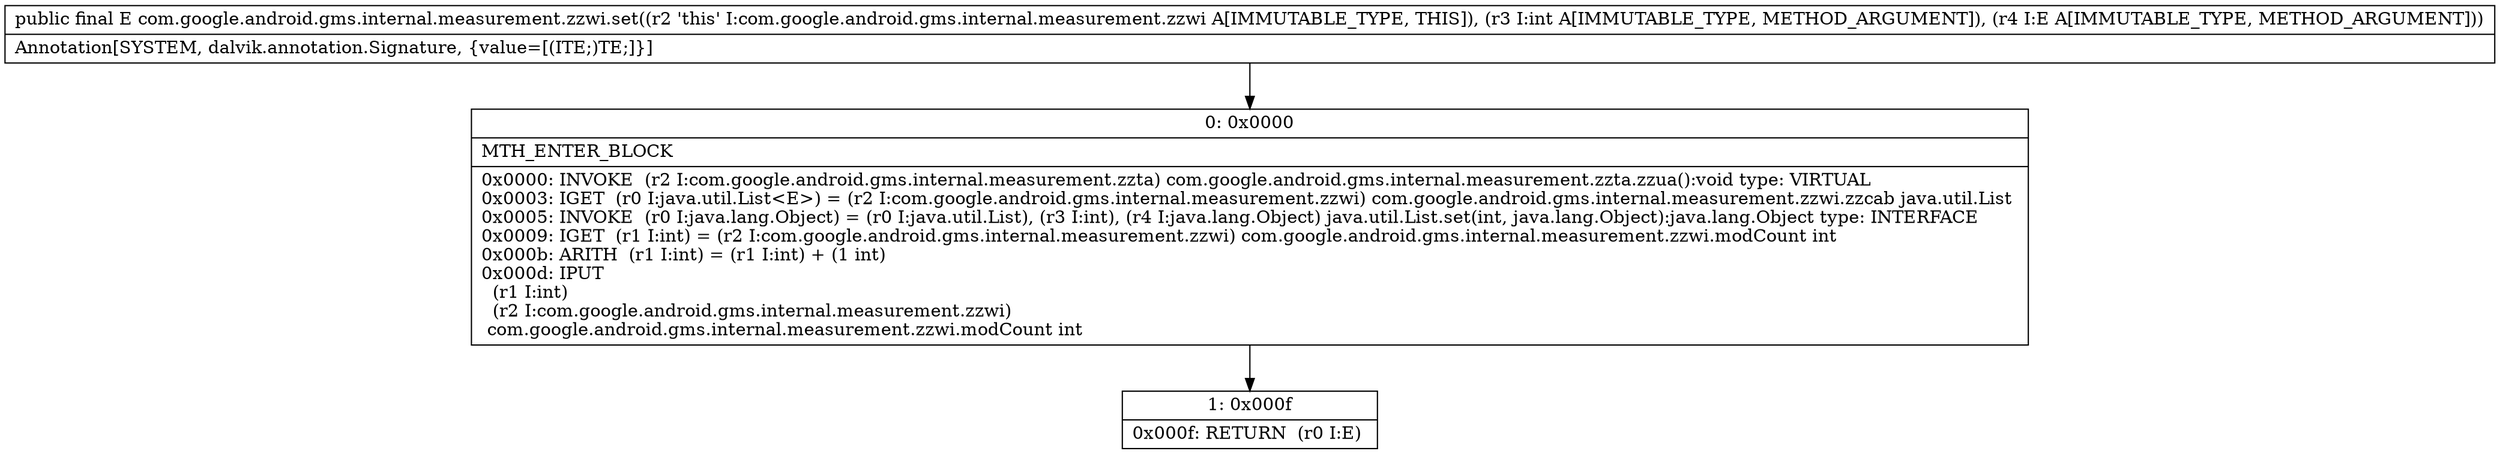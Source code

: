 digraph "CFG forcom.google.android.gms.internal.measurement.zzwi.set(ILjava\/lang\/Object;)Ljava\/lang\/Object;" {
Node_0 [shape=record,label="{0\:\ 0x0000|MTH_ENTER_BLOCK\l|0x0000: INVOKE  (r2 I:com.google.android.gms.internal.measurement.zzta) com.google.android.gms.internal.measurement.zzta.zzua():void type: VIRTUAL \l0x0003: IGET  (r0 I:java.util.List\<E\>) = (r2 I:com.google.android.gms.internal.measurement.zzwi) com.google.android.gms.internal.measurement.zzwi.zzcab java.util.List \l0x0005: INVOKE  (r0 I:java.lang.Object) = (r0 I:java.util.List), (r3 I:int), (r4 I:java.lang.Object) java.util.List.set(int, java.lang.Object):java.lang.Object type: INTERFACE \l0x0009: IGET  (r1 I:int) = (r2 I:com.google.android.gms.internal.measurement.zzwi) com.google.android.gms.internal.measurement.zzwi.modCount int \l0x000b: ARITH  (r1 I:int) = (r1 I:int) + (1 int) \l0x000d: IPUT  \l  (r1 I:int)\l  (r2 I:com.google.android.gms.internal.measurement.zzwi)\l com.google.android.gms.internal.measurement.zzwi.modCount int \l}"];
Node_1 [shape=record,label="{1\:\ 0x000f|0x000f: RETURN  (r0 I:E) \l}"];
MethodNode[shape=record,label="{public final E com.google.android.gms.internal.measurement.zzwi.set((r2 'this' I:com.google.android.gms.internal.measurement.zzwi A[IMMUTABLE_TYPE, THIS]), (r3 I:int A[IMMUTABLE_TYPE, METHOD_ARGUMENT]), (r4 I:E A[IMMUTABLE_TYPE, METHOD_ARGUMENT]))  | Annotation[SYSTEM, dalvik.annotation.Signature, \{value=[(ITE;)TE;]\}]\l}"];
MethodNode -> Node_0;
Node_0 -> Node_1;
}

